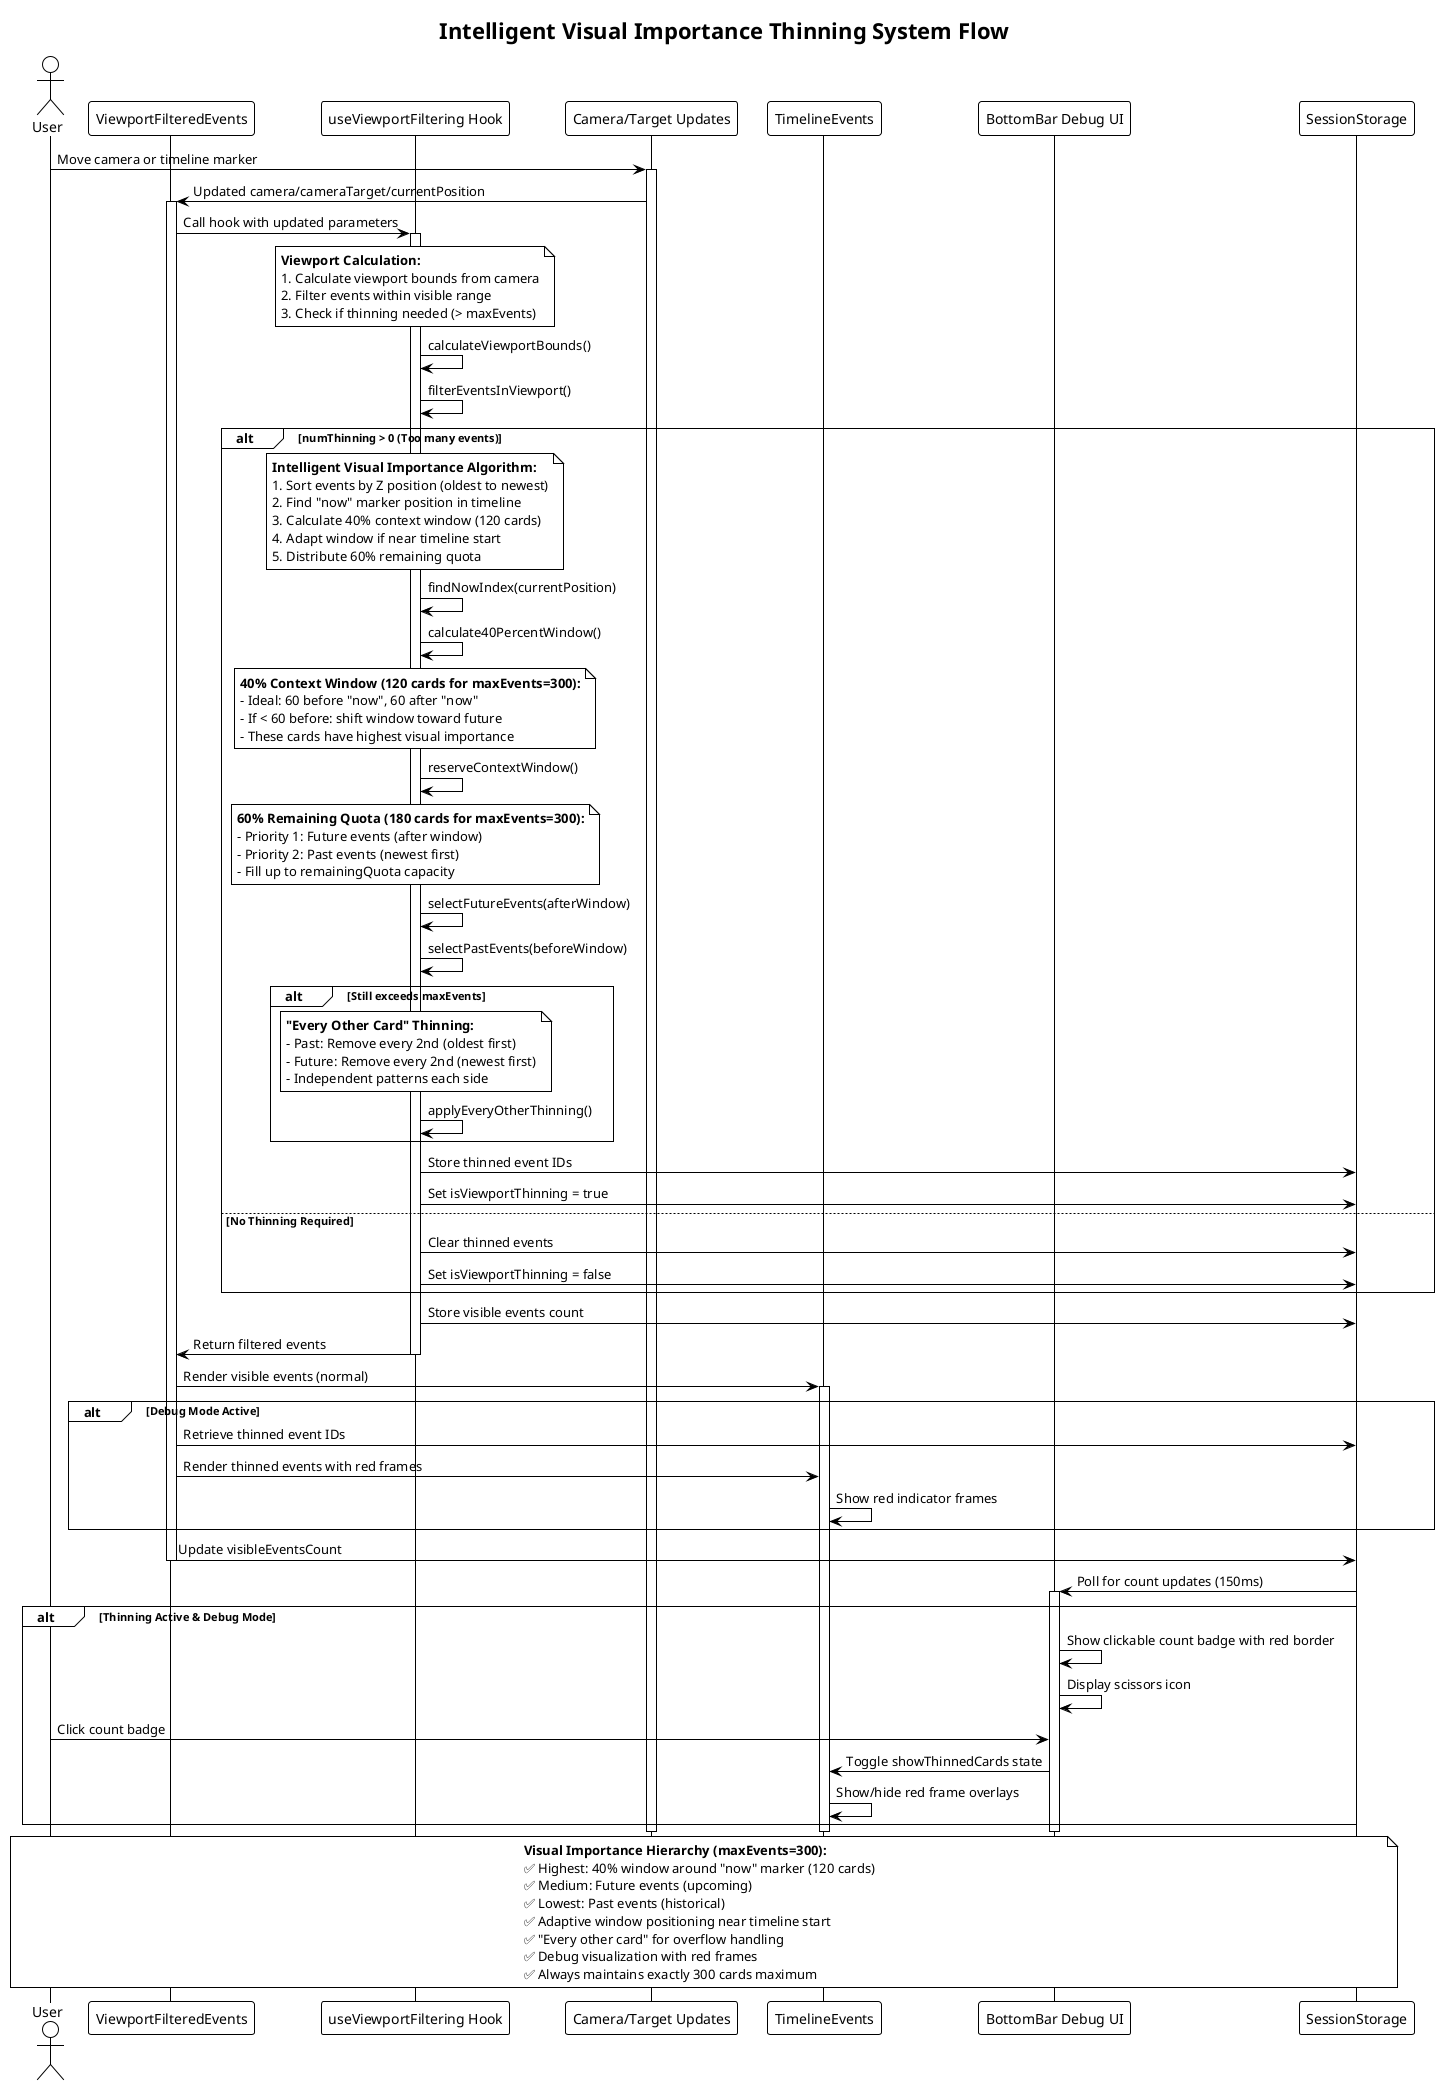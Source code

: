 @startuml viewport-culling-flow
!theme plain
skinparam backgroundColor #FFFFFF
skinparam sequenceStyle strictuml

title Intelligent Visual Importance Thinning System Flow

actor User
participant "ViewportFilteredEvents" as VFE
participant "useViewportFiltering Hook" as VFH
participant "Camera/Target Updates" as Camera
participant "TimelineEvents" as Events
participant "BottomBar Debug UI" as Debug
participant "SessionStorage" as Storage

User -> Camera : Move camera or timeline marker
activate Camera

Camera -> VFE : Updated camera/cameraTarget/currentPosition
activate VFE

VFE -> VFH : Call hook with updated parameters
activate VFH

note over VFH
**Viewport Calculation:**
1. Calculate viewport bounds from camera
2. Filter events within visible range
3. Check if thinning needed (> maxEvents)
end note

VFH -> VFH : calculateViewportBounds()
VFH -> VFH : filterEventsInViewport()

alt numThinning > 0 (Too many events)
    note over VFH
    **Intelligent Visual Importance Algorithm:**
    1. Sort events by Z position (oldest to newest)
    2. Find "now" marker position in timeline
    3. Calculate 40% context window (120 cards)
    4. Adapt window if near timeline start
    5. Distribute 60% remaining quota
    end note
    
    VFH -> VFH : findNowIndex(currentPosition)
    VFH -> VFH : calculate40PercentWindow()
    
    note over VFH
    **40% Context Window (120 cards for maxEvents=300):**
    - Ideal: 60 before "now", 60 after "now"
    - If < 60 before: shift window toward future
    - These cards have highest visual importance
    end note
    
    VFH -> VFH : reserveContextWindow()
    
    note over VFH
    **60% Remaining Quota (180 cards for maxEvents=300):**
    - Priority 1: Future events (after window)
    - Priority 2: Past events (newest first)
    - Fill up to remainingQuota capacity
    end note
    
    VFH -> VFH : selectFutureEvents(afterWindow)
    VFH -> VFH : selectPastEvents(beforeWindow)
    
    alt Still exceeds maxEvents
        note over VFH
        **"Every Other Card" Thinning:**
        - Past: Remove every 2nd (oldest first)
        - Future: Remove every 2nd (newest first)
        - Independent patterns each side
        end note
        
        VFH -> VFH : applyEveryOtherThinning()
    end
    
    VFH -> Storage : Store thinned event IDs
    VFH -> Storage : Set isViewportThinning = true
    
else No Thinning Required
    VFH -> Storage : Clear thinned events
    VFH -> Storage : Set isViewportThinning = false
end

VFH -> Storage : Store visible events count
VFH -> VFE : Return filtered events
deactivate VFH

VFE -> Events : Render visible events (normal)
activate Events

alt Debug Mode Active
    VFE -> Storage : Retrieve thinned event IDs
    VFE -> Events : Render thinned events with red frames
    Events -> Events : Show red indicator frames
end

VFE -> Storage : Update visibleEventsCount
deactivate VFE

Storage -> Debug : Poll for count updates (150ms)
activate Debug

alt Thinning Active & Debug Mode
    Debug -> Debug : Show clickable count badge with red border
    Debug -> Debug : Display scissors icon
    
    User -> Debug : Click count badge
    Debug -> Events : Toggle showThinnedCards state
    Events -> Events : Show/hide red frame overlays
end

deactivate Events
deactivate Camera
deactivate Debug

note over User, Storage
**Visual Importance Hierarchy (maxEvents=300):**
✅ Highest: 40% window around "now" marker (120 cards)
✅ Medium: Future events (upcoming)
✅ Lowest: Past events (historical)
✅ Adaptive window positioning near timeline start
✅ "Every other card" for overflow handling
✅ Debug visualization with red frames
✅ Always maintains exactly 300 cards maximum
end note

@enduml